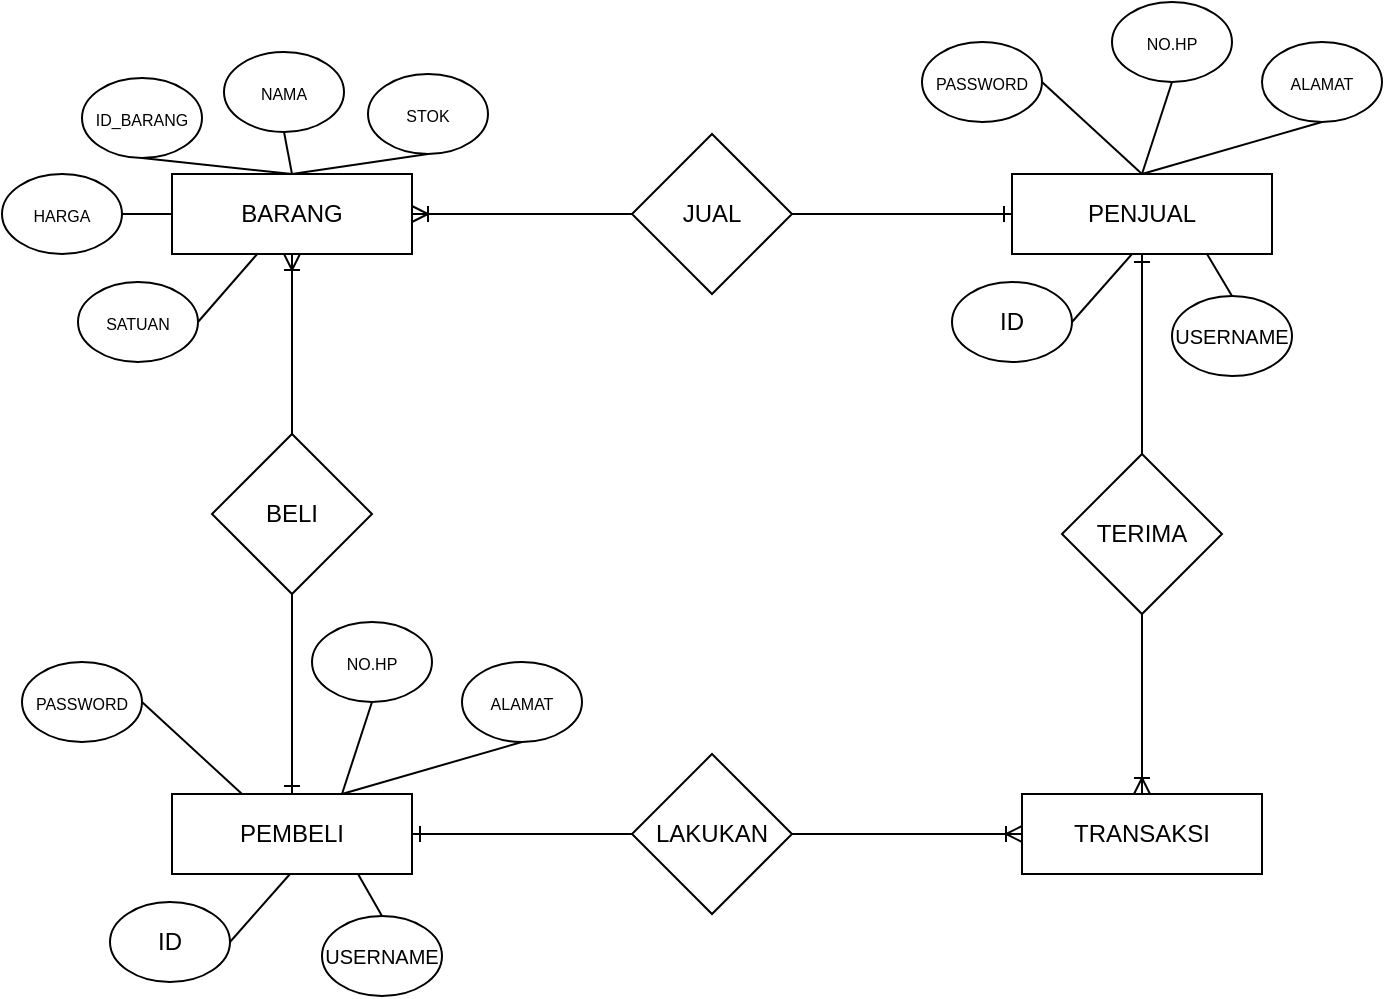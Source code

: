 <mxfile version="21.0.6" type="github">
  <diagram id="R2lEEEUBdFMjLlhIrx00" name="Page-1">
    <mxGraphModel dx="1032" dy="557" grid="1" gridSize="10" guides="1" tooltips="1" connect="1" arrows="1" fold="1" page="1" pageScale="1" pageWidth="850" pageHeight="1100" math="0" shadow="0" extFonts="Permanent Marker^https://fonts.googleapis.com/css?family=Permanent+Marker">
      <root>
        <mxCell id="0" />
        <mxCell id="1" parent="0" />
        <mxCell id="8JJS55Rug76tpPf3a6dA-3" value="PENJUAL" style="rounded=0;whiteSpace=wrap;html=1;labelBackgroundColor=default;" parent="1" vertex="1">
          <mxGeometry x="670" y="100" width="130" height="40" as="geometry" />
        </mxCell>
        <mxCell id="8JJS55Rug76tpPf3a6dA-4" value="PEMBELI" style="rounded=0;whiteSpace=wrap;html=1;labelBackgroundColor=default;" parent="1" vertex="1">
          <mxGeometry x="250" y="410" width="120" height="40" as="geometry" />
        </mxCell>
        <mxCell id="8JJS55Rug76tpPf3a6dA-10" value="BARANG" style="rounded=0;whiteSpace=wrap;html=1;labelBackgroundColor=default;" parent="1" vertex="1">
          <mxGeometry x="250" y="100" width="120" height="40" as="geometry" />
        </mxCell>
        <mxCell id="8JJS55Rug76tpPf3a6dA-11" value="TRANSAKSI" style="rounded=0;whiteSpace=wrap;html=1;labelBackgroundColor=default;" parent="1" vertex="1">
          <mxGeometry x="675" y="410" width="120" height="40" as="geometry" />
        </mxCell>
        <mxCell id="8JJS55Rug76tpPf3a6dA-13" value="BELI" style="rhombus;whiteSpace=wrap;html=1;" parent="1" vertex="1">
          <mxGeometry x="270" y="230" width="80" height="80" as="geometry" />
        </mxCell>
        <mxCell id="8JJS55Rug76tpPf3a6dA-14" value="JUAL" style="rhombus;whiteSpace=wrap;html=1;" parent="1" vertex="1">
          <mxGeometry x="480" y="80" width="80" height="80" as="geometry" />
        </mxCell>
        <mxCell id="8JJS55Rug76tpPf3a6dA-15" value="LAKUKAN" style="rhombus;whiteSpace=wrap;html=1;" parent="1" vertex="1">
          <mxGeometry x="480" y="390" width="80" height="80" as="geometry" />
        </mxCell>
        <mxCell id="8JJS55Rug76tpPf3a6dA-16" value="TERIMA" style="rhombus;whiteSpace=wrap;html=1;" parent="1" vertex="1">
          <mxGeometry x="695" y="240" width="80" height="80" as="geometry" />
        </mxCell>
        <mxCell id="8JJS55Rug76tpPf3a6dA-18" value="" style="edgeStyle=entityRelationEdgeStyle;fontSize=12;html=1;endArrow=ERoneToMany;rounded=0;entryX=1;entryY=0.5;entryDx=0;entryDy=0;exitX=0;exitY=0.5;exitDx=0;exitDy=0;" parent="1" source="8JJS55Rug76tpPf3a6dA-14" target="8JJS55Rug76tpPf3a6dA-10" edge="1">
          <mxGeometry width="100" height="100" relative="1" as="geometry">
            <mxPoint x="400" y="250" as="sourcePoint" />
            <mxPoint x="500" y="150" as="targetPoint" />
          </mxGeometry>
        </mxCell>
        <mxCell id="8JJS55Rug76tpPf3a6dA-19" value="" style="edgeStyle=entityRelationEdgeStyle;fontSize=12;html=1;endArrow=ERone;endFill=1;rounded=0;entryX=0;entryY=0.5;entryDx=0;entryDy=0;exitX=1;exitY=0.5;exitDx=0;exitDy=0;" parent="1" source="8JJS55Rug76tpPf3a6dA-14" target="8JJS55Rug76tpPf3a6dA-3" edge="1">
          <mxGeometry width="100" height="100" relative="1" as="geometry">
            <mxPoint x="370" y="350" as="sourcePoint" />
            <mxPoint x="470" y="250" as="targetPoint" />
          </mxGeometry>
        </mxCell>
        <mxCell id="8JJS55Rug76tpPf3a6dA-25" value="" style="fontSize=12;html=1;endArrow=ERone;endFill=1;rounded=0;entryX=0.5;entryY=0;entryDx=0;entryDy=0;exitX=0.5;exitY=1;exitDx=0;exitDy=0;" parent="1" source="8JJS55Rug76tpPf3a6dA-13" target="8JJS55Rug76tpPf3a6dA-4" edge="1">
          <mxGeometry width="100" height="100" relative="1" as="geometry">
            <mxPoint x="680" y="130" as="sourcePoint" />
            <mxPoint x="570" y="130" as="targetPoint" />
            <Array as="points">
              <mxPoint x="310" y="360" />
            </Array>
          </mxGeometry>
        </mxCell>
        <mxCell id="8JJS55Rug76tpPf3a6dA-27" value="" style="fontSize=12;html=1;endArrow=ERoneToMany;rounded=0;entryX=0.5;entryY=1;entryDx=0;entryDy=0;exitX=0.5;exitY=0;exitDx=0;exitDy=0;" parent="1" source="8JJS55Rug76tpPf3a6dA-13" target="8JJS55Rug76tpPf3a6dA-10" edge="1">
          <mxGeometry width="100" height="100" relative="1" as="geometry">
            <mxPoint x="310" y="220" as="sourcePoint" />
            <mxPoint x="510" y="240" as="targetPoint" />
            <Array as="points">
              <mxPoint x="310" y="190" />
            </Array>
          </mxGeometry>
        </mxCell>
        <mxCell id="8JJS55Rug76tpPf3a6dA-28" value="" style="edgeStyle=entityRelationEdgeStyle;fontSize=12;html=1;endArrow=ERone;endFill=1;rounded=0;entryX=1;entryY=0.5;entryDx=0;entryDy=0;exitX=0;exitY=0.5;exitDx=0;exitDy=0;" parent="1" source="8JJS55Rug76tpPf3a6dA-15" target="8JJS55Rug76tpPf3a6dA-4" edge="1">
          <mxGeometry width="100" height="100" relative="1" as="geometry">
            <mxPoint x="570" y="130" as="sourcePoint" />
            <mxPoint x="680" y="130" as="targetPoint" />
          </mxGeometry>
        </mxCell>
        <mxCell id="8JJS55Rug76tpPf3a6dA-29" value="" style="edgeStyle=entityRelationEdgeStyle;fontSize=12;html=1;endArrow=ERoneToMany;rounded=0;entryX=0;entryY=0.5;entryDx=0;entryDy=0;" parent="1" source="8JJS55Rug76tpPf3a6dA-15" target="8JJS55Rug76tpPf3a6dA-11" edge="1">
          <mxGeometry width="100" height="100" relative="1" as="geometry">
            <mxPoint x="660" y="320" as="sourcePoint" />
            <mxPoint x="550" y="320" as="targetPoint" />
          </mxGeometry>
        </mxCell>
        <mxCell id="8JJS55Rug76tpPf3a6dA-30" value="" style="fontSize=12;html=1;endArrow=ERoneToMany;rounded=0;entryX=0.5;entryY=0;entryDx=0;entryDy=0;exitX=0.5;exitY=1;exitDx=0;exitDy=0;" parent="1" source="8JJS55Rug76tpPf3a6dA-16" target="8JJS55Rug76tpPf3a6dA-11" edge="1">
          <mxGeometry width="100" height="100" relative="1" as="geometry">
            <mxPoint x="320" y="240" as="sourcePoint" />
            <mxPoint x="320" y="150" as="targetPoint" />
            <Array as="points">
              <mxPoint x="735" y="350" />
            </Array>
          </mxGeometry>
        </mxCell>
        <mxCell id="8JJS55Rug76tpPf3a6dA-31" value="" style="fontSize=12;html=1;endArrow=ERone;endFill=1;rounded=0;entryX=0.5;entryY=1;entryDx=0;entryDy=0;exitX=0.5;exitY=0;exitDx=0;exitDy=0;" parent="1" source="8JJS55Rug76tpPf3a6dA-16" target="8JJS55Rug76tpPf3a6dA-3" edge="1">
          <mxGeometry width="100" height="100" relative="1" as="geometry">
            <mxPoint x="320" y="320" as="sourcePoint" />
            <mxPoint x="320" y="420" as="targetPoint" />
            <Array as="points">
              <mxPoint x="735" y="200" />
            </Array>
          </mxGeometry>
        </mxCell>
        <mxCell id="8JJS55Rug76tpPf3a6dA-34" value="&lt;font style=&quot;font-size: 8px;&quot;&gt;ID_BARANG&lt;/font&gt;" style="ellipse;whiteSpace=wrap;html=1;" parent="1" vertex="1">
          <mxGeometry x="205" y="52" width="60" height="40" as="geometry" />
        </mxCell>
        <mxCell id="8JJS55Rug76tpPf3a6dA-35" value="&lt;span style=&quot;font-size: 8px;&quot;&gt;NAMA&lt;/span&gt;" style="ellipse;whiteSpace=wrap;html=1;" parent="1" vertex="1">
          <mxGeometry x="276" y="39" width="60" height="40" as="geometry" />
        </mxCell>
        <mxCell id="8JJS55Rug76tpPf3a6dA-36" value="&lt;font style=&quot;font-size: 8px;&quot;&gt;STOK&lt;/font&gt;" style="ellipse;whiteSpace=wrap;html=1;" parent="1" vertex="1">
          <mxGeometry x="348" y="50" width="60" height="40" as="geometry" />
        </mxCell>
        <mxCell id="8JJS55Rug76tpPf3a6dA-38" value="&lt;span style=&quot;font-size: 8px;&quot;&gt;HARGA&lt;/span&gt;" style="ellipse;whiteSpace=wrap;html=1;" parent="1" vertex="1">
          <mxGeometry x="165" y="100" width="60" height="40" as="geometry" />
        </mxCell>
        <mxCell id="8JJS55Rug76tpPf3a6dA-39" value="&lt;span style=&quot;font-size: 8px;&quot;&gt;SATUAN&lt;/span&gt;" style="ellipse;whiteSpace=wrap;html=1;" parent="1" vertex="1">
          <mxGeometry x="203" y="154" width="60" height="40" as="geometry" />
        </mxCell>
        <mxCell id="8JJS55Rug76tpPf3a6dA-40" value="" style="endArrow=none;html=1;rounded=0;entryX=0.5;entryY=1;entryDx=0;entryDy=0;exitX=0.5;exitY=0;exitDx=0;exitDy=0;" parent="1" source="8JJS55Rug76tpPf3a6dA-10" target="8JJS55Rug76tpPf3a6dA-36" edge="1">
          <mxGeometry width="50" height="50" relative="1" as="geometry">
            <mxPoint x="400" y="240" as="sourcePoint" />
            <mxPoint x="450" y="190" as="targetPoint" />
          </mxGeometry>
        </mxCell>
        <mxCell id="8JJS55Rug76tpPf3a6dA-41" value="" style="endArrow=none;html=1;rounded=0;entryX=0.5;entryY=1;entryDx=0;entryDy=0;exitX=0.5;exitY=0;exitDx=0;exitDy=0;" parent="1" source="8JJS55Rug76tpPf3a6dA-10" target="8JJS55Rug76tpPf3a6dA-35" edge="1">
          <mxGeometry width="50" height="50" relative="1" as="geometry">
            <mxPoint x="400" y="240" as="sourcePoint" />
            <mxPoint x="450" y="190" as="targetPoint" />
          </mxGeometry>
        </mxCell>
        <mxCell id="8JJS55Rug76tpPf3a6dA-42" value="" style="endArrow=none;html=1;rounded=0;entryX=0.5;entryY=1;entryDx=0;entryDy=0;" parent="1" target="8JJS55Rug76tpPf3a6dA-34" edge="1">
          <mxGeometry width="50" height="50" relative="1" as="geometry">
            <mxPoint x="310" y="100" as="sourcePoint" />
            <mxPoint x="450" y="190" as="targetPoint" />
            <Array as="points">
              <mxPoint x="310" y="100" />
            </Array>
          </mxGeometry>
        </mxCell>
        <mxCell id="8JJS55Rug76tpPf3a6dA-43" value="" style="endArrow=none;html=1;rounded=0;entryX=1;entryY=0.5;entryDx=0;entryDy=0;" parent="1" source="8JJS55Rug76tpPf3a6dA-10" target="8JJS55Rug76tpPf3a6dA-39" edge="1">
          <mxGeometry width="50" height="50" relative="1" as="geometry">
            <mxPoint x="400" y="240" as="sourcePoint" />
            <mxPoint x="260" y="170" as="targetPoint" />
          </mxGeometry>
        </mxCell>
        <mxCell id="8JJS55Rug76tpPf3a6dA-45" value="" style="endArrow=none;html=1;rounded=0;entryX=1;entryY=0.5;entryDx=0;entryDy=0;exitX=0;exitY=0.5;exitDx=0;exitDy=0;" parent="1" source="8JJS55Rug76tpPf3a6dA-10" target="8JJS55Rug76tpPf3a6dA-38" edge="1">
          <mxGeometry width="50" height="50" relative="1" as="geometry">
            <mxPoint x="240" y="120" as="sourcePoint" />
            <mxPoint x="450" y="190" as="targetPoint" />
          </mxGeometry>
        </mxCell>
        <mxCell id="8JJS55Rug76tpPf3a6dA-56" value="&lt;span style=&quot;&quot;&gt;ID&lt;/span&gt;" style="ellipse;whiteSpace=wrap;html=1;" parent="1" vertex="1">
          <mxGeometry x="640" y="154" width="60" height="40" as="geometry" />
        </mxCell>
        <mxCell id="8JJS55Rug76tpPf3a6dA-57" value="" style="endArrow=none;html=1;rounded=0;entryX=1;entryY=0.5;entryDx=0;entryDy=0;" parent="1" target="8JJS55Rug76tpPf3a6dA-56" edge="1">
          <mxGeometry width="50" height="50" relative="1" as="geometry">
            <mxPoint x="730" y="140" as="sourcePoint" />
            <mxPoint x="697" y="170" as="targetPoint" />
          </mxGeometry>
        </mxCell>
        <mxCell id="8JJS55Rug76tpPf3a6dA-58" value="&lt;span style=&quot;font-size: 10px;&quot;&gt;USERNAME&lt;/span&gt;" style="ellipse;whiteSpace=wrap;html=1;" parent="1" vertex="1">
          <mxGeometry x="750" y="161" width="60" height="40" as="geometry" />
        </mxCell>
        <mxCell id="8JJS55Rug76tpPf3a6dA-59" value="" style="endArrow=none;html=1;rounded=0;entryX=0.5;entryY=0;entryDx=0;entryDy=0;exitX=0.75;exitY=1;exitDx=0;exitDy=0;" parent="1" source="8JJS55Rug76tpPf3a6dA-3" target="8JJS55Rug76tpPf3a6dA-58" edge="1">
          <mxGeometry width="50" height="50" relative="1" as="geometry">
            <mxPoint x="840" y="147" as="sourcePoint" />
            <mxPoint x="807" y="177" as="targetPoint" />
          </mxGeometry>
        </mxCell>
        <mxCell id="8JJS55Rug76tpPf3a6dA-60" value="&lt;span style=&quot;font-size: 8px;&quot;&gt;PASSWORD&lt;/span&gt;" style="ellipse;whiteSpace=wrap;html=1;" parent="1" vertex="1">
          <mxGeometry x="625" y="34" width="60" height="40" as="geometry" />
        </mxCell>
        <mxCell id="8JJS55Rug76tpPf3a6dA-61" value="" style="endArrow=none;html=1;rounded=0;entryX=1;entryY=0.5;entryDx=0;entryDy=0;exitX=0.5;exitY=0;exitDx=0;exitDy=0;" parent="1" source="8JJS55Rug76tpPf3a6dA-3" target="8JJS55Rug76tpPf3a6dA-60" edge="1">
          <mxGeometry width="50" height="50" relative="1" as="geometry">
            <mxPoint x="715" y="20" as="sourcePoint" />
            <mxPoint x="682" y="50" as="targetPoint" />
          </mxGeometry>
        </mxCell>
        <mxCell id="8JJS55Rug76tpPf3a6dA-62" value="&lt;span style=&quot;font-size: 8px;&quot;&gt;NO.HP&lt;/span&gt;" style="ellipse;whiteSpace=wrap;html=1;" parent="1" vertex="1">
          <mxGeometry x="720" y="14" width="60" height="40" as="geometry" />
        </mxCell>
        <mxCell id="8JJS55Rug76tpPf3a6dA-63" value="" style="endArrow=none;html=1;rounded=0;entryX=0.5;entryY=1;entryDx=0;entryDy=0;exitX=0.5;exitY=0;exitDx=0;exitDy=0;" parent="1" source="8JJS55Rug76tpPf3a6dA-3" target="8JJS55Rug76tpPf3a6dA-62" edge="1">
          <mxGeometry width="50" height="50" relative="1" as="geometry">
            <mxPoint x="810" as="sourcePoint" />
            <mxPoint x="777" y="30" as="targetPoint" />
          </mxGeometry>
        </mxCell>
        <mxCell id="8JJS55Rug76tpPf3a6dA-64" value="&lt;span style=&quot;font-size: 8px;&quot;&gt;ALAMAT&lt;/span&gt;" style="ellipse;whiteSpace=wrap;html=1;" parent="1" vertex="1">
          <mxGeometry x="795" y="34" width="60" height="40" as="geometry" />
        </mxCell>
        <mxCell id="8JJS55Rug76tpPf3a6dA-65" value="" style="endArrow=none;html=1;rounded=0;entryX=0.5;entryY=1;entryDx=0;entryDy=0;exitX=0.5;exitY=0;exitDx=0;exitDy=0;" parent="1" source="8JJS55Rug76tpPf3a6dA-3" target="8JJS55Rug76tpPf3a6dA-64" edge="1">
          <mxGeometry width="50" height="50" relative="1" as="geometry">
            <mxPoint x="885" y="20" as="sourcePoint" />
            <mxPoint x="852" y="50" as="targetPoint" />
          </mxGeometry>
        </mxCell>
        <mxCell id="8JJS55Rug76tpPf3a6dA-66" value="&lt;span style=&quot;&quot;&gt;ID&lt;/span&gt;" style="ellipse;whiteSpace=wrap;html=1;" parent="1" vertex="1">
          <mxGeometry x="219" y="464" width="60" height="40" as="geometry" />
        </mxCell>
        <mxCell id="8JJS55Rug76tpPf3a6dA-67" value="" style="endArrow=none;html=1;rounded=0;entryX=1;entryY=0.5;entryDx=0;entryDy=0;" parent="1" target="8JJS55Rug76tpPf3a6dA-66" edge="1">
          <mxGeometry width="50" height="50" relative="1" as="geometry">
            <mxPoint x="309" y="450" as="sourcePoint" />
            <mxPoint x="276" y="480" as="targetPoint" />
          </mxGeometry>
        </mxCell>
        <mxCell id="8JJS55Rug76tpPf3a6dA-68" value="&lt;span style=&quot;font-size: 10px;&quot;&gt;USERNAME&lt;/span&gt;" style="ellipse;whiteSpace=wrap;html=1;" parent="1" vertex="1">
          <mxGeometry x="325" y="471" width="60" height="40" as="geometry" />
        </mxCell>
        <mxCell id="8JJS55Rug76tpPf3a6dA-69" value="" style="endArrow=none;html=1;rounded=0;entryX=0.5;entryY=0;entryDx=0;entryDy=0;exitX=0.75;exitY=1;exitDx=0;exitDy=0;" parent="1" target="8JJS55Rug76tpPf3a6dA-68" edge="1">
          <mxGeometry width="50" height="50" relative="1" as="geometry">
            <mxPoint x="343" y="450" as="sourcePoint" />
            <mxPoint x="382" y="487" as="targetPoint" />
          </mxGeometry>
        </mxCell>
        <mxCell id="8JJS55Rug76tpPf3a6dA-70" value="&lt;span style=&quot;font-size: 8px;&quot;&gt;PASSWORD&lt;/span&gt;" style="ellipse;whiteSpace=wrap;html=1;" parent="1" vertex="1">
          <mxGeometry x="175" y="344" width="60" height="40" as="geometry" />
        </mxCell>
        <mxCell id="8JJS55Rug76tpPf3a6dA-71" value="" style="endArrow=none;html=1;rounded=0;entryX=1;entryY=0.5;entryDx=0;entryDy=0;exitX=0.5;exitY=0;exitDx=0;exitDy=0;" parent="1" target="8JJS55Rug76tpPf3a6dA-70" edge="1">
          <mxGeometry width="50" height="50" relative="1" as="geometry">
            <mxPoint x="285" y="410" as="sourcePoint" />
            <mxPoint x="232" y="360" as="targetPoint" />
          </mxGeometry>
        </mxCell>
        <mxCell id="8JJS55Rug76tpPf3a6dA-72" value="&lt;span style=&quot;font-size: 8px;&quot;&gt;NO.HP&lt;/span&gt;" style="ellipse;whiteSpace=wrap;html=1;" parent="1" vertex="1">
          <mxGeometry x="320" y="324" width="60" height="40" as="geometry" />
        </mxCell>
        <mxCell id="8JJS55Rug76tpPf3a6dA-73" value="" style="endArrow=none;html=1;rounded=0;entryX=0.5;entryY=1;entryDx=0;entryDy=0;exitX=0.5;exitY=0;exitDx=0;exitDy=0;" parent="1" target="8JJS55Rug76tpPf3a6dA-72" edge="1">
          <mxGeometry width="50" height="50" relative="1" as="geometry">
            <mxPoint x="335" y="410" as="sourcePoint" />
            <mxPoint x="377" y="340" as="targetPoint" />
          </mxGeometry>
        </mxCell>
        <mxCell id="8JJS55Rug76tpPf3a6dA-74" value="&lt;span style=&quot;font-size: 8px;&quot;&gt;ALAMAT&lt;/span&gt;" style="ellipse;whiteSpace=wrap;html=1;" parent="1" vertex="1">
          <mxGeometry x="395" y="344" width="60" height="40" as="geometry" />
        </mxCell>
        <mxCell id="8JJS55Rug76tpPf3a6dA-75" value="" style="endArrow=none;html=1;rounded=0;entryX=0.5;entryY=1;entryDx=0;entryDy=0;exitX=0.5;exitY=0;exitDx=0;exitDy=0;" parent="1" target="8JJS55Rug76tpPf3a6dA-74" edge="1">
          <mxGeometry width="50" height="50" relative="1" as="geometry">
            <mxPoint x="335" y="410" as="sourcePoint" />
            <mxPoint x="452" y="360" as="targetPoint" />
          </mxGeometry>
        </mxCell>
      </root>
    </mxGraphModel>
  </diagram>
</mxfile>
